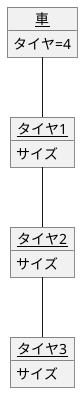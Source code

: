 @startuml 演習3-4_オブジェクト図
' left to right direction
object "<u>車</u>" as car {
タイヤ=4
}
object "<u>タイヤ1</u>" as taire1 {
サイズ
}
object "<u>タイヤ2</u>" as taire2 {
サイズ
}
object "<u>タイヤ3</u>" as taire3 {
サイズ
}
car  -- taire1
taire1 -- taire2
taire2 -- taire3

@enduml